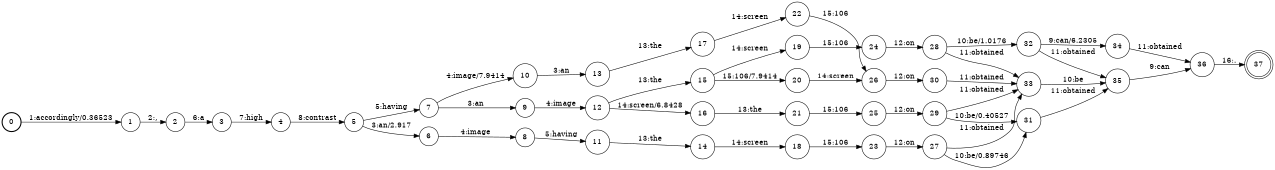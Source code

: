 digraph FST {
rankdir = LR;
size = "8.5,11";
label = "";
center = 1;
orientation = Portrait;
ranksep = "0.4";
nodesep = "0.25";
0 [label = "0", shape = circle, style = bold, fontsize = 14]
	0 -> 1 [label = "1:accordingly/0.36523", fontsize = 14];
1 [label = "1", shape = circle, style = solid, fontsize = 14]
	1 -> 2 [label = "2:,", fontsize = 14];
2 [label = "2", shape = circle, style = solid, fontsize = 14]
	2 -> 3 [label = "6:a", fontsize = 14];
3 [label = "3", shape = circle, style = solid, fontsize = 14]
	3 -> 4 [label = "7:high", fontsize = 14];
4 [label = "4", shape = circle, style = solid, fontsize = 14]
	4 -> 5 [label = "8:contrast", fontsize = 14];
5 [label = "5", shape = circle, style = solid, fontsize = 14]
	5 -> 6 [label = "3:an/2.917", fontsize = 14];
	5 -> 7 [label = "5:having", fontsize = 14];
6 [label = "6", shape = circle, style = solid, fontsize = 14]
	6 -> 8 [label = "4:image", fontsize = 14];
7 [label = "7", shape = circle, style = solid, fontsize = 14]
	7 -> 9 [label = "3:an", fontsize = 14];
	7 -> 10 [label = "4:image/7.9414", fontsize = 14];
8 [label = "8", shape = circle, style = solid, fontsize = 14]
	8 -> 11 [label = "5:having", fontsize = 14];
9 [label = "9", shape = circle, style = solid, fontsize = 14]
	9 -> 12 [label = "4:image", fontsize = 14];
10 [label = "10", shape = circle, style = solid, fontsize = 14]
	10 -> 13 [label = "3:an", fontsize = 14];
11 [label = "11", shape = circle, style = solid, fontsize = 14]
	11 -> 14 [label = "13:the", fontsize = 14];
12 [label = "12", shape = circle, style = solid, fontsize = 14]
	12 -> 15 [label = "13:the", fontsize = 14];
	12 -> 16 [label = "14:screen/6.8428", fontsize = 14];
13 [label = "13", shape = circle, style = solid, fontsize = 14]
	13 -> 17 [label = "13:the", fontsize = 14];
14 [label = "14", shape = circle, style = solid, fontsize = 14]
	14 -> 18 [label = "14:screen", fontsize = 14];
15 [label = "15", shape = circle, style = solid, fontsize = 14]
	15 -> 19 [label = "14:screen", fontsize = 14];
	15 -> 20 [label = "15:106/7.9414", fontsize = 14];
16 [label = "16", shape = circle, style = solid, fontsize = 14]
	16 -> 21 [label = "13:the", fontsize = 14];
17 [label = "17", shape = circle, style = solid, fontsize = 14]
	17 -> 22 [label = "14:screen", fontsize = 14];
18 [label = "18", shape = circle, style = solid, fontsize = 14]
	18 -> 23 [label = "15:106", fontsize = 14];
19 [label = "19", shape = circle, style = solid, fontsize = 14]
	19 -> 24 [label = "15:106", fontsize = 14];
20 [label = "20", shape = circle, style = solid, fontsize = 14]
	20 -> 26 [label = "14:screen", fontsize = 14];
21 [label = "21", shape = circle, style = solid, fontsize = 14]
	21 -> 25 [label = "15:106", fontsize = 14];
22 [label = "22", shape = circle, style = solid, fontsize = 14]
	22 -> 26 [label = "15:106", fontsize = 14];
23 [label = "23", shape = circle, style = solid, fontsize = 14]
	23 -> 27 [label = "12:on", fontsize = 14];
24 [label = "24", shape = circle, style = solid, fontsize = 14]
	24 -> 28 [label = "12:on", fontsize = 14];
25 [label = "25", shape = circle, style = solid, fontsize = 14]
	25 -> 29 [label = "12:on", fontsize = 14];
26 [label = "26", shape = circle, style = solid, fontsize = 14]
	26 -> 30 [label = "12:on", fontsize = 14];
27 [label = "27", shape = circle, style = solid, fontsize = 14]
	27 -> 31 [label = "10:be/0.89746", fontsize = 14];
	27 -> 33 [label = "11:obtained", fontsize = 14];
28 [label = "28", shape = circle, style = solid, fontsize = 14]
	28 -> 32 [label = "10:be/1.0176", fontsize = 14];
	28 -> 33 [label = "11:obtained", fontsize = 14];
29 [label = "29", shape = circle, style = solid, fontsize = 14]
	29 -> 31 [label = "10:be/0.40527", fontsize = 14];
	29 -> 33 [label = "11:obtained", fontsize = 14];
30 [label = "30", shape = circle, style = solid, fontsize = 14]
	30 -> 33 [label = "11:obtained", fontsize = 14];
31 [label = "31", shape = circle, style = solid, fontsize = 14]
	31 -> 35 [label = "11:obtained", fontsize = 14];
32 [label = "32", shape = circle, style = solid, fontsize = 14]
	32 -> 34 [label = "9:can/6.2305", fontsize = 14];
	32 -> 35 [label = "11:obtained", fontsize = 14];
33 [label = "33", shape = circle, style = solid, fontsize = 14]
	33 -> 35 [label = "10:be", fontsize = 14];
34 [label = "34", shape = circle, style = solid, fontsize = 14]
	34 -> 36 [label = "11:obtained", fontsize = 14];
35 [label = "35", shape = circle, style = solid, fontsize = 14]
	35 -> 36 [label = "9:can", fontsize = 14];
36 [label = "36", shape = circle, style = solid, fontsize = 14]
	36 -> 37 [label = "16:.", fontsize = 14];
37 [label = "37", shape = doublecircle, style = solid, fontsize = 14]
}
